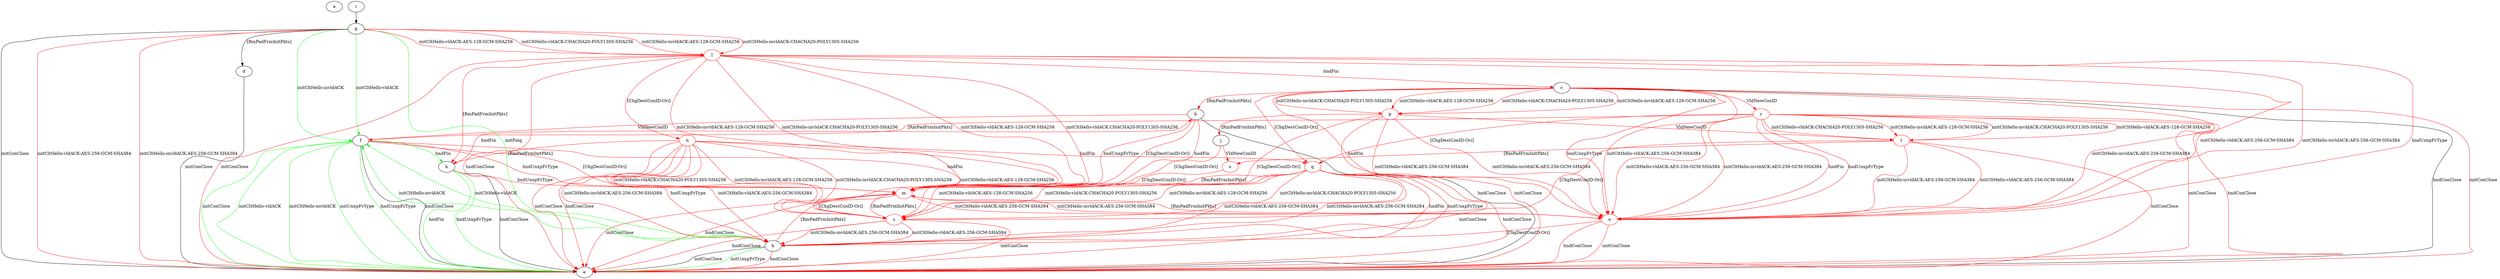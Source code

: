 digraph "" {
	a;
	b -> e	[key=0,
		label="hndConClose "];
	b -> f	[key=0,
		color=red,
		label="VldNewConID "];
	m	[color=red];
	b -> m	[key=0,
		color=red,
		label="hndFin "];
	b -> m	[key=1,
		color=red,
		label="hndUnxpFrType "];
	b -> m	[key=2,
		color=red,
		label="[ChgDestConID-Ori] "];
	c -> b	[key=0,
		color=red,
		label="[RmPadFrmInitPkts] "];
	c -> e	[key=0,
		label="hndConClose "];
	c -> e	[key=1,
		color=red,
		label="initConClose "];
	o	[color=red];
	c -> o	[key=0,
		color=red,
		label="initCltHello-vldACK:AES-256-GCM-SHA384 "];
	c -> o	[key=1,
		color=red,
		label="initCltHello-invldACK:AES-256-GCM-SHA384 "];
	c -> o	[key=2,
		color=red,
		label="hndFin "];
	c -> o	[key=3,
		color=red,
		label="hndUnxpFrType "];
	p	[color=red];
	c -> p	[key=0,
		color=red,
		label="initCltHello-vldACK:AES-128-GCM-SHA256 "];
	c -> p	[key=1,
		color=red,
		label="initCltHello-vldACK:CHACHA20-POLY1305-SHA256 "];
	c -> p	[key=2,
		color=red,
		label="initCltHello-invldACK:AES-128-GCM-SHA256 "];
	c -> p	[key=3,
		color=red,
		label="initCltHello-invldACK:CHACHA20-POLY1305-SHA256 "];
	q	[color=red];
	c -> q	[key=0,
		color=red,
		label="[ChgDestConID-Ori] "];
	r	[color=red];
	c -> r	[key=0,
		color=red,
		label="VldNewConID "];
	d -> e	[key=0,
		label="initConClose "];
	f -> e	[key=0,
		label="hndConClose "];
	f -> e	[key=1,
		color=green,
		label="initConClose "];
	f -> e	[key=2,
		color=green,
		label="initCltHello-vldACK "];
	f -> e	[key=3,
		color=green,
		label="initCltHello-invldACK "];
	f -> e	[key=4,
		color=green,
		label="initUnxpFrType "];
	f -> e	[key=5,
		color=green,
		label="hndUnxpFrType "];
	f -> k	[key=0,
		color=green,
		label="hndFin "];
	f -> m	[key=0,
		color=red,
		label="hndFin "];
	f -> m	[key=1,
		color=red,
		label="hndUnxpFrType "];
	f -> m	[key=2,
		color=red,
		label="[ChgDestConID-Ori] "];
	g -> d	[key=0,
		label="[RmPadFrmInitPkts] "];
	g -> e	[key=0,
		label="initConClose "];
	g -> e	[key=1,
		color=red,
		label="initCltHello-vldACK:AES-256-GCM-SHA384 "];
	g -> e	[key=2,
		color=red,
		label="initCltHello-invldACK:AES-256-GCM-SHA384 "];
	g -> f	[key=0,
		color=green,
		label="initCltHello-vldACK "];
	g -> f	[key=1,
		color=green,
		label="initCltHello-invldACK "];
	g -> h	[key=0,
		color=green,
		label="initPing "];
	l	[color=red];
	g -> l	[key=0,
		color=red,
		label="initCltHello-vldACK:AES-128-GCM-SHA256 "];
	g -> l	[key=1,
		color=red,
		label="initCltHello-vldACK:CHACHA20-POLY1305-SHA256 "];
	g -> l	[key=2,
		color=red,
		label="initCltHello-invldACK:AES-128-GCM-SHA256 "];
	g -> l	[key=3,
		color=red,
		label="initCltHello-invldACK:CHACHA20-POLY1305-SHA256 "];
	h -> e	[key=0,
		label="initConClose "];
	h -> e	[key=1,
		color=green,
		label="initUnxpFrType "];
	h -> e	[key=2,
		color=red,
		label="hndConClose "];
	h -> f	[key=0,
		color=green,
		label="initCltHello-vldACK "];
	h -> f	[key=1,
		color=green,
		label="initCltHello-invldACK "];
	h -> m	[key=0,
		color=red,
		label="[RmPadFrmInitPkts] "];
	i -> g	[key=0];
	j -> m	[key=0,
		color=red,
		label="[ChgDestConID-Ori] "];
	u	[color=red];
	j -> u	[key=0,
		color=red,
		label="VldNewConID "];
	k -> b	[key=0,
		color=red,
		label="hndFin "];
	k -> e	[key=0,
		label="hndConClose "];
	k -> e	[key=1,
		color=green,
		label="hndFin "];
	k -> e	[key=2,
		color=green,
		label="hndUnxpFrType "];
	k -> m	[key=0,
		color=red,
		label="hndUnxpFrType "];
	l -> c	[key=0,
		color=red,
		label="hndFin "];
	l -> e	[key=0,
		color=red,
		label="initConClose "];
	l -> e	[key=1,
		color=red,
		label="hndConClose "];
	l -> k	[key=0,
		color=red,
		label="[RmPadFrmInitPkts] "];
	l -> m	[key=0,
		color=red,
		label="initCltHello-vldACK:AES-128-GCM-SHA256 "];
	l -> m	[key=1,
		color=red,
		label="initCltHello-vldACK:CHACHA20-POLY1305-SHA256 "];
	l -> m	[key=2,
		color=red,
		label="initCltHello-invldACK:AES-128-GCM-SHA256 "];
	l -> m	[key=3,
		color=red,
		label="initCltHello-invldACK:CHACHA20-POLY1305-SHA256 "];
	n	[color=red];
	l -> n	[key=0,
		color=red,
		label="[ChgDestConID-Ori] "];
	l -> o	[key=0,
		color=red,
		label="initCltHello-vldACK:AES-256-GCM-SHA384 "];
	l -> o	[key=1,
		color=red,
		label="initCltHello-invldACK:AES-256-GCM-SHA384 "];
	l -> o	[key=2,
		color=red,
		label="hndUnxpFrType "];
	m -> e	[key=0,
		color=red,
		label="initConClose "];
	m -> e	[key=1,
		color=red,
		label="hndConClose "];
	m -> o	[key=0,
		color=red,
		label="initCltHello-vldACK:AES-256-GCM-SHA384 "];
	m -> o	[key=1,
		color=red,
		label="initCltHello-invldACK:AES-256-GCM-SHA384 "];
	s	[color=red];
	m -> s	[key=0,
		color=red,
		label="[ChgDestConID-Ori] "];
	n -> e	[key=0,
		color=red,
		label="initConClose "];
	n -> e	[key=1,
		color=red,
		label="hndConClose "];
	n -> h	[key=0,
		color=red,
		label="initCltHello-vldACK:AES-256-GCM-SHA384 "];
	n -> h	[key=1,
		color=red,
		label="initCltHello-invldACK:AES-256-GCM-SHA384 "];
	n -> h	[key=2,
		color=red,
		label="hndUnxpFrType "];
	n -> k	[key=0,
		color=red,
		label="[RmPadFrmInitPkts] "];
	n -> q	[key=0,
		color=red,
		label="hndFin "];
	n -> s	[key=0,
		color=red,
		label="initCltHello-vldACK:AES-128-GCM-SHA256 "];
	n -> s	[key=1,
		color=red,
		label="initCltHello-vldACK:CHACHA20-POLY1305-SHA256 "];
	n -> s	[key=2,
		color=red,
		label="initCltHello-invldACK:AES-128-GCM-SHA256 "];
	n -> s	[key=3,
		color=red,
		label="initCltHello-invldACK:CHACHA20-POLY1305-SHA256 "];
	o -> e	[key=0,
		color=red,
		label="initConClose "];
	o -> e	[key=1,
		color=red,
		label="hndConClose "];
	o -> h	[key=0,
		color=red,
		label="[ChgDestConID-Ori] "];
	o -> m	[key=0,
		color=red,
		label="[RmPadFrmInitPkts] "];
	p -> e	[key=0,
		color=red,
		label="initConClose "];
	p -> j	[key=0,
		color=red,
		label="[RmPadFrmInitPkts] "];
	p -> o	[key=0,
		color=red,
		label="initCltHello-vldACK:AES-256-GCM-SHA384 "];
	p -> o	[key=1,
		color=red,
		label="initCltHello-invldACK:AES-256-GCM-SHA384 "];
	p -> s	[key=0,
		color=red,
		label="[ChgDestConID-Ori] "];
	t	[color=red];
	p -> t	[key=0,
		color=red,
		label="VldNewConID "];
	q -> e	[key=0,
		color=red,
		label="initConClose "];
	q -> e	[key=1,
		color=red,
		label="hndConClose "];
	q -> h	[key=0,
		color=red,
		label="initCltHello-vldACK:AES-256-GCM-SHA384 "];
	q -> h	[key=1,
		color=red,
		label="initCltHello-invldACK:AES-256-GCM-SHA384 "];
	q -> h	[key=2,
		color=red,
		label="hndFin "];
	q -> h	[key=3,
		color=red,
		label="hndUnxpFrType "];
	q -> m	[key=0,
		color=red,
		label="[RmPadFrmInitPkts] "];
	q -> s	[key=0,
		color=red,
		label="initCltHello-vldACK:AES-128-GCM-SHA256 "];
	q -> s	[key=1,
		color=red,
		label="initCltHello-vldACK:CHACHA20-POLY1305-SHA256 "];
	q -> s	[key=2,
		color=red,
		label="initCltHello-invldACK:AES-128-GCM-SHA256 "];
	q -> s	[key=3,
		color=red,
		label="initCltHello-invldACK:CHACHA20-POLY1305-SHA256 "];
	r -> e	[key=0,
		color=red,
		label="initConClose "];
	r -> e	[key=1,
		color=red,
		label="hndConClose "];
	r -> f	[key=0,
		color=red,
		label="[RmPadFrmInitPkts] "];
	r -> o	[key=0,
		color=red,
		label="initCltHello-vldACK:AES-256-GCM-SHA384 "];
	r -> o	[key=1,
		color=red,
		label="initCltHello-invldACK:AES-256-GCM-SHA384 "];
	r -> o	[key=2,
		color=red,
		label="hndFin "];
	r -> o	[key=3,
		color=red,
		label="hndUnxpFrType "];
	r -> q	[key=0,
		color=red,
		label="[ChgDestConID-Ori] "];
	r -> t	[key=0,
		color=red,
		label="initCltHello-vldACK:AES-128-GCM-SHA256 "];
	r -> t	[key=1,
		color=red,
		label="initCltHello-vldACK:CHACHA20-POLY1305-SHA256 "];
	r -> t	[key=2,
		color=red,
		label="initCltHello-invldACK:AES-128-GCM-SHA256 "];
	r -> t	[key=3,
		color=red,
		label="initCltHello-invldACK:CHACHA20-POLY1305-SHA256 "];
	s -> e	[key=0,
		color=red,
		label="initConClose "];
	s -> e	[key=1,
		color=red,
		label="hndConClose "];
	s -> h	[key=0,
		color=red,
		label="initCltHello-vldACK:AES-256-GCM-SHA384 "];
	s -> h	[key=1,
		color=red,
		label="initCltHello-invldACK:AES-256-GCM-SHA384 "];
	s -> m	[key=0,
		color=red,
		label="[RmPadFrmInitPkts] "];
	t -> e	[key=0,
		color=red,
		label="initConClose "];
	t -> o	[key=0,
		color=red,
		label="initCltHello-vldACK:AES-256-GCM-SHA384 "];
	t -> o	[key=1,
		color=red,
		label="initCltHello-invldACK:AES-256-GCM-SHA384 "];
	t -> s	[key=0,
		color=red,
		label="[ChgDestConID-Ori] "];
	t -> u	[key=0,
		color=red,
		label="[RmPadFrmInitPkts] "];
	u -> m	[key=0,
		color=red,
		label="[ChgDestConID-Ori] "];
}
